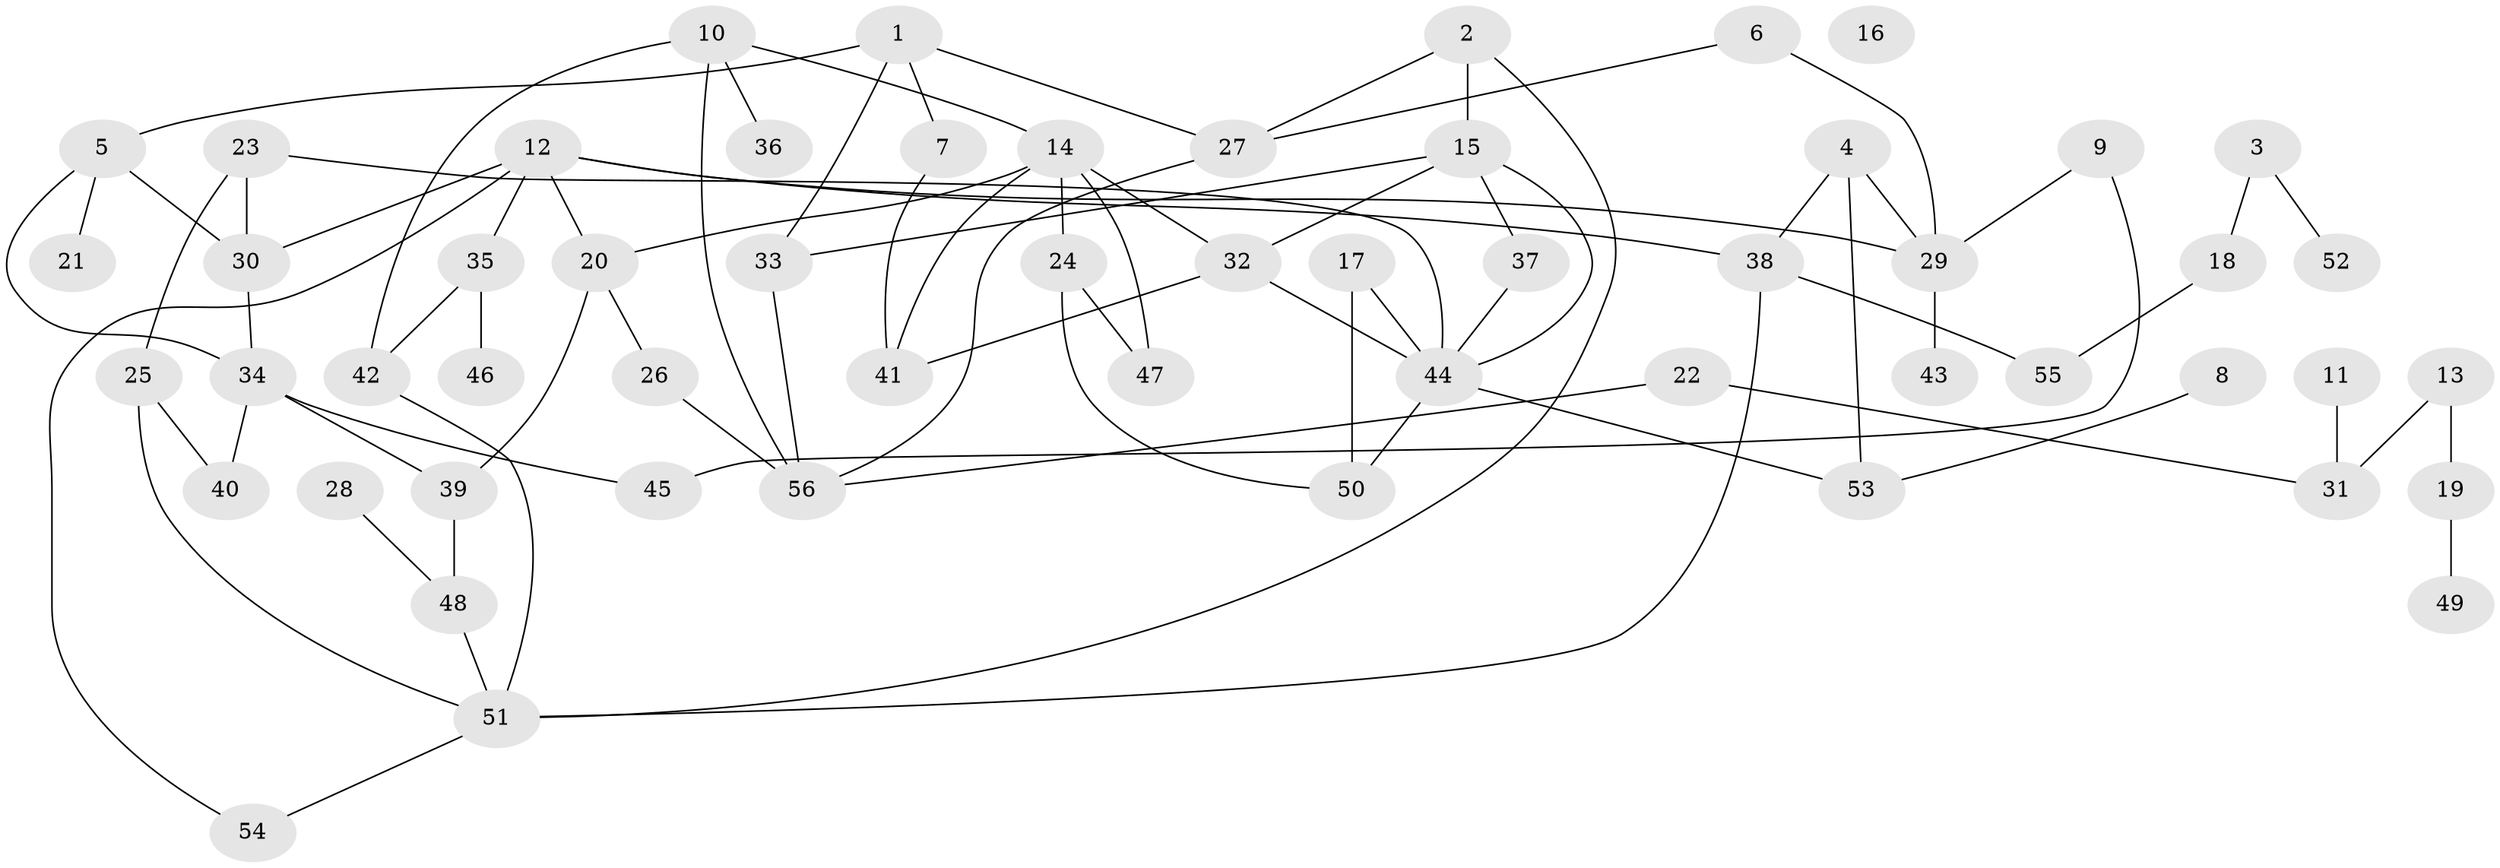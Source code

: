 // Generated by graph-tools (version 1.1) at 2025/25/03/09/25 03:25:16]
// undirected, 56 vertices, 80 edges
graph export_dot {
graph [start="1"]
  node [color=gray90,style=filled];
  1;
  2;
  3;
  4;
  5;
  6;
  7;
  8;
  9;
  10;
  11;
  12;
  13;
  14;
  15;
  16;
  17;
  18;
  19;
  20;
  21;
  22;
  23;
  24;
  25;
  26;
  27;
  28;
  29;
  30;
  31;
  32;
  33;
  34;
  35;
  36;
  37;
  38;
  39;
  40;
  41;
  42;
  43;
  44;
  45;
  46;
  47;
  48;
  49;
  50;
  51;
  52;
  53;
  54;
  55;
  56;
  1 -- 5;
  1 -- 7;
  1 -- 27;
  1 -- 33;
  2 -- 15;
  2 -- 27;
  2 -- 51;
  3 -- 18;
  3 -- 52;
  4 -- 29;
  4 -- 38;
  4 -- 53;
  5 -- 21;
  5 -- 30;
  5 -- 34;
  6 -- 27;
  6 -- 29;
  7 -- 41;
  8 -- 53;
  9 -- 29;
  9 -- 45;
  10 -- 14;
  10 -- 36;
  10 -- 42;
  10 -- 56;
  11 -- 31;
  12 -- 20;
  12 -- 29;
  12 -- 30;
  12 -- 35;
  12 -- 38;
  12 -- 54;
  13 -- 19;
  13 -- 31;
  14 -- 20;
  14 -- 24;
  14 -- 32;
  14 -- 41;
  14 -- 47;
  15 -- 32;
  15 -- 33;
  15 -- 37;
  15 -- 44;
  17 -- 44;
  17 -- 50;
  18 -- 55;
  19 -- 49;
  20 -- 26;
  20 -- 39;
  22 -- 31;
  22 -- 56;
  23 -- 25;
  23 -- 30;
  23 -- 44;
  24 -- 47;
  24 -- 50;
  25 -- 40;
  25 -- 51;
  26 -- 56;
  27 -- 56;
  28 -- 48;
  29 -- 43;
  30 -- 34;
  32 -- 41;
  32 -- 44;
  33 -- 56;
  34 -- 39;
  34 -- 40;
  34 -- 45;
  35 -- 42;
  35 -- 46;
  37 -- 44;
  38 -- 51;
  38 -- 55;
  39 -- 48;
  42 -- 51;
  44 -- 50;
  44 -- 53;
  48 -- 51;
  51 -- 54;
}
